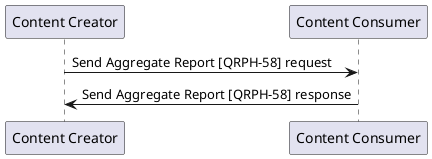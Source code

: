 @startuml

participant "Content Creator" as Creator
participant "Content Consumer" as Consumer

Creator->Consumer: Send Aggregate Report [QRPH-58] request
Consumer->Creator: Send Aggregate Report [QRPH-58] response

@enduml